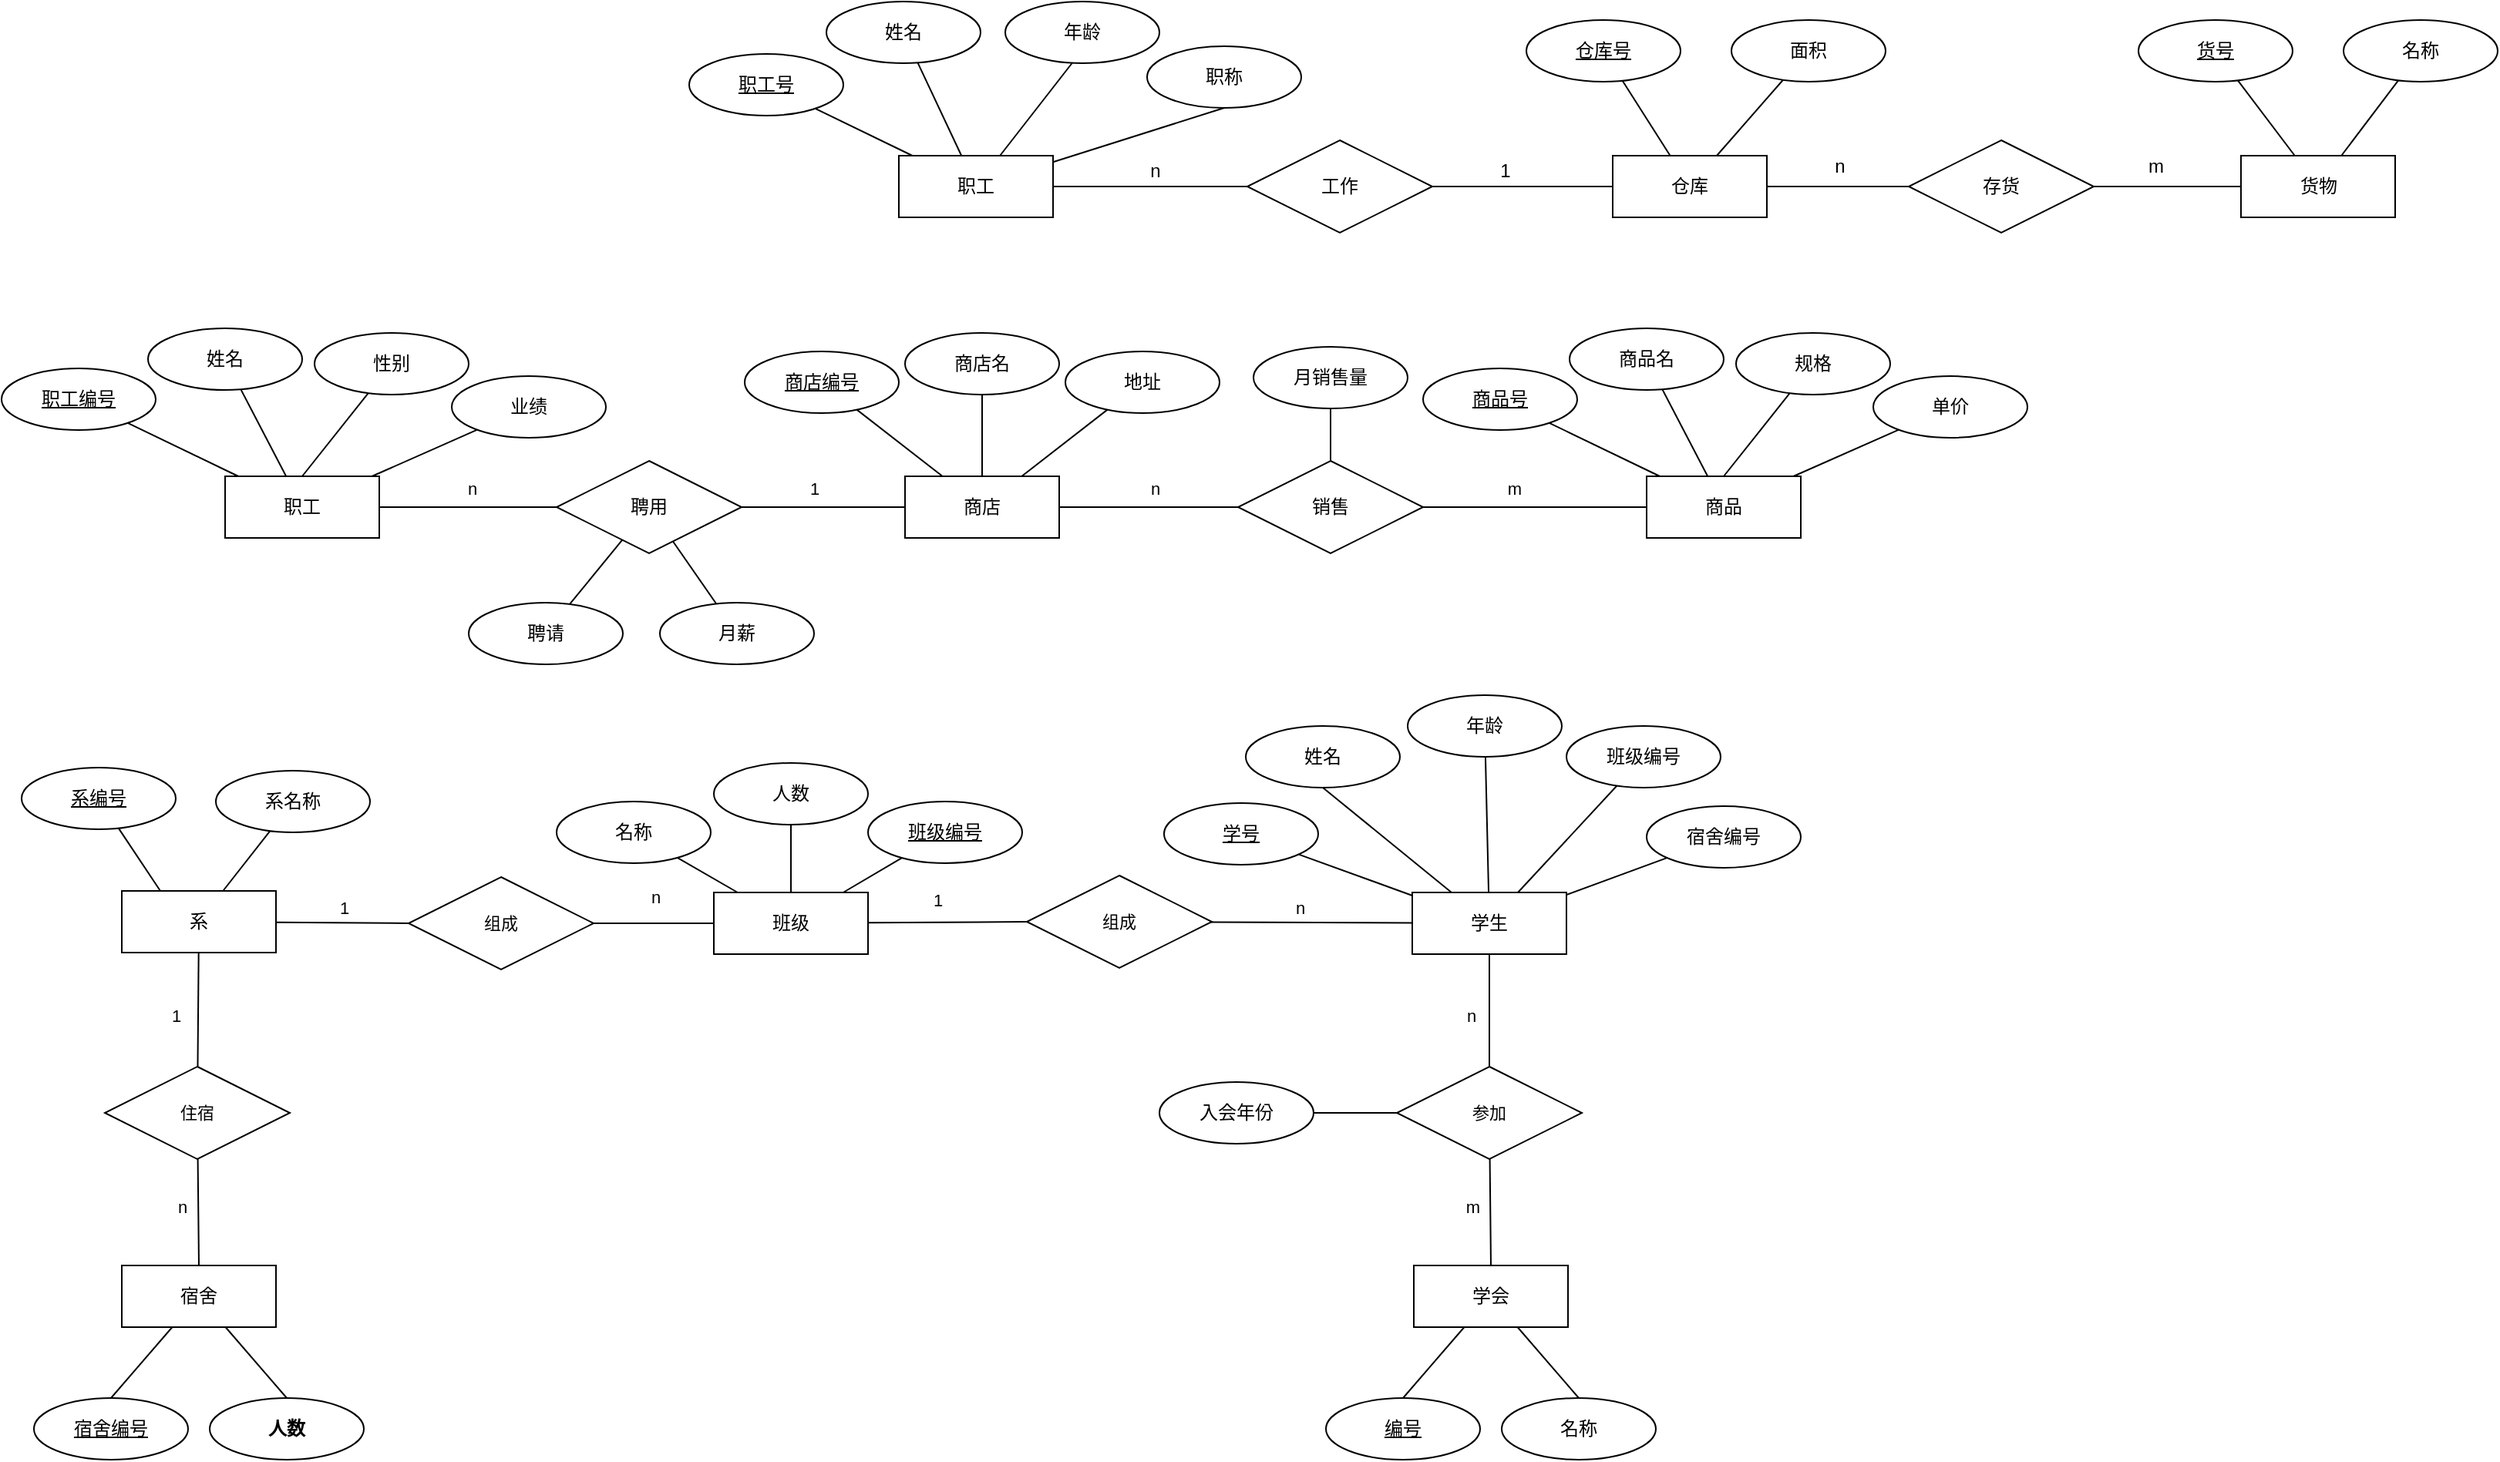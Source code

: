 <mxfile version="21.7.5" type="github">
  <diagram id="R2lEEEUBdFMjLlhIrx00" name="Page-1">
    <mxGraphModel dx="2185" dy="617" grid="0" gridSize="10" guides="1" tooltips="1" connect="1" arrows="1" fold="1" page="0" pageScale="1" pageWidth="850" pageHeight="1100" math="0" shadow="0" extFonts="Permanent Marker^https://fonts.googleapis.com/css?family=Permanent+Marker">
      <root>
        <mxCell id="0" />
        <mxCell id="1" parent="0" />
        <mxCell id="lbiJdHwen5PBFrmT2Bng-1" value="仓库号" style="ellipse;whiteSpace=wrap;html=1;align=center;fontStyle=4" vertex="1" parent="1">
          <mxGeometry x="-52" y="206" width="100" height="40" as="geometry" />
        </mxCell>
        <mxCell id="lbiJdHwen5PBFrmT2Bng-4" style="rounded=0;orthogonalLoop=1;jettySize=auto;html=1;endArrow=none;endFill=0;" edge="1" parent="1" source="lbiJdHwen5PBFrmT2Bng-2" target="lbiJdHwen5PBFrmT2Bng-1">
          <mxGeometry relative="1" as="geometry" />
        </mxCell>
        <mxCell id="lbiJdHwen5PBFrmT2Bng-6" style="rounded=0;orthogonalLoop=1;jettySize=auto;html=1;endArrow=none;endFill=0;" edge="1" parent="1" source="lbiJdHwen5PBFrmT2Bng-2" target="lbiJdHwen5PBFrmT2Bng-3">
          <mxGeometry relative="1" as="geometry" />
        </mxCell>
        <mxCell id="lbiJdHwen5PBFrmT2Bng-30" style="edgeStyle=orthogonalEdgeStyle;rounded=0;orthogonalLoop=1;jettySize=auto;html=1;endArrow=none;endFill=0;" edge="1" parent="1" source="lbiJdHwen5PBFrmT2Bng-2" target="lbiJdHwen5PBFrmT2Bng-29">
          <mxGeometry relative="1" as="geometry">
            <mxPoint x="163" y="316" as="targetPoint" />
          </mxGeometry>
        </mxCell>
        <mxCell id="lbiJdHwen5PBFrmT2Bng-2" value="仓库" style="whiteSpace=wrap;html=1;align=center;" vertex="1" parent="1">
          <mxGeometry x="4" y="294" width="100" height="40" as="geometry" />
        </mxCell>
        <mxCell id="lbiJdHwen5PBFrmT2Bng-3" value="面积" style="ellipse;whiteSpace=wrap;html=1;align=center;" vertex="1" parent="1">
          <mxGeometry x="81" y="206" width="100" height="40" as="geometry" />
        </mxCell>
        <mxCell id="lbiJdHwen5PBFrmT2Bng-7" value="货号" style="ellipse;whiteSpace=wrap;html=1;align=center;fontStyle=4" vertex="1" parent="1">
          <mxGeometry x="345" y="206" width="100" height="40" as="geometry" />
        </mxCell>
        <mxCell id="lbiJdHwen5PBFrmT2Bng-8" style="rounded=0;orthogonalLoop=1;jettySize=auto;html=1;endArrow=none;endFill=0;" edge="1" parent="1" source="lbiJdHwen5PBFrmT2Bng-10" target="lbiJdHwen5PBFrmT2Bng-7">
          <mxGeometry relative="1" as="geometry" />
        </mxCell>
        <mxCell id="lbiJdHwen5PBFrmT2Bng-9" style="rounded=0;orthogonalLoop=1;jettySize=auto;html=1;endArrow=none;endFill=0;" edge="1" parent="1" source="lbiJdHwen5PBFrmT2Bng-10" target="lbiJdHwen5PBFrmT2Bng-11">
          <mxGeometry relative="1" as="geometry" />
        </mxCell>
        <mxCell id="lbiJdHwen5PBFrmT2Bng-10" value="货物" style="whiteSpace=wrap;html=1;align=center;" vertex="1" parent="1">
          <mxGeometry x="411.5" y="294" width="100" height="40" as="geometry" />
        </mxCell>
        <mxCell id="lbiJdHwen5PBFrmT2Bng-11" value="名称" style="ellipse;whiteSpace=wrap;html=1;align=center;" vertex="1" parent="1">
          <mxGeometry x="478" y="206" width="100" height="40" as="geometry" />
        </mxCell>
        <mxCell id="lbiJdHwen5PBFrmT2Bng-31" style="edgeStyle=orthogonalEdgeStyle;rounded=0;orthogonalLoop=1;jettySize=auto;html=1;entryX=0;entryY=0.5;entryDx=0;entryDy=0;endArrow=none;endFill=0;" edge="1" parent="1" source="lbiJdHwen5PBFrmT2Bng-29" target="lbiJdHwen5PBFrmT2Bng-10">
          <mxGeometry relative="1" as="geometry" />
        </mxCell>
        <mxCell id="lbiJdHwen5PBFrmT2Bng-29" value="存货" style="shape=rhombus;perimeter=rhombusPerimeter;whiteSpace=wrap;html=1;align=center;" vertex="1" parent="1">
          <mxGeometry x="196" y="284" width="120" height="60" as="geometry" />
        </mxCell>
        <mxCell id="lbiJdHwen5PBFrmT2Bng-33" style="edgeStyle=orthogonalEdgeStyle;rounded=0;orthogonalLoop=1;jettySize=auto;html=1;endArrow=none;endFill=0;" edge="1" parent="1" source="lbiJdHwen5PBFrmT2Bng-32" target="lbiJdHwen5PBFrmT2Bng-2">
          <mxGeometry relative="1" as="geometry" />
        </mxCell>
        <mxCell id="lbiJdHwen5PBFrmT2Bng-32" value="工作" style="shape=rhombus;perimeter=rhombusPerimeter;whiteSpace=wrap;html=1;align=center;" vertex="1" parent="1">
          <mxGeometry x="-233" y="284" width="120" height="60" as="geometry" />
        </mxCell>
        <mxCell id="lbiJdHwen5PBFrmT2Bng-34" value="职工号" style="ellipse;whiteSpace=wrap;html=1;align=center;fontStyle=4" vertex="1" parent="1">
          <mxGeometry x="-595" y="228" width="100" height="40" as="geometry" />
        </mxCell>
        <mxCell id="lbiJdHwen5PBFrmT2Bng-35" style="rounded=0;orthogonalLoop=1;jettySize=auto;html=1;endArrow=none;endFill=0;" edge="1" parent="1" source="lbiJdHwen5PBFrmT2Bng-39" target="lbiJdHwen5PBFrmT2Bng-34">
          <mxGeometry relative="1" as="geometry" />
        </mxCell>
        <mxCell id="lbiJdHwen5PBFrmT2Bng-36" style="rounded=0;orthogonalLoop=1;jettySize=auto;html=1;endArrow=none;endFill=0;" edge="1" parent="1" source="lbiJdHwen5PBFrmT2Bng-39" target="lbiJdHwen5PBFrmT2Bng-40">
          <mxGeometry relative="1" as="geometry" />
        </mxCell>
        <mxCell id="lbiJdHwen5PBFrmT2Bng-37" style="rounded=0;orthogonalLoop=1;jettySize=auto;html=1;entryX=0.434;entryY=0.997;entryDx=0;entryDy=0;entryPerimeter=0;endArrow=none;endFill=0;" edge="1" parent="1" source="lbiJdHwen5PBFrmT2Bng-39" target="lbiJdHwen5PBFrmT2Bng-41">
          <mxGeometry relative="1" as="geometry" />
        </mxCell>
        <mxCell id="lbiJdHwen5PBFrmT2Bng-38" style="rounded=0;orthogonalLoop=1;jettySize=auto;html=1;entryX=0.5;entryY=1;entryDx=0;entryDy=0;endArrow=none;endFill=0;" edge="1" parent="1" source="lbiJdHwen5PBFrmT2Bng-39" target="lbiJdHwen5PBFrmT2Bng-42">
          <mxGeometry relative="1" as="geometry">
            <mxPoint x="-154" y="255" as="targetPoint" />
          </mxGeometry>
        </mxCell>
        <mxCell id="lbiJdHwen5PBFrmT2Bng-43" style="edgeStyle=orthogonalEdgeStyle;rounded=0;orthogonalLoop=1;jettySize=auto;html=1;entryX=0;entryY=0.5;entryDx=0;entryDy=0;endArrow=none;endFill=0;" edge="1" parent="1" source="lbiJdHwen5PBFrmT2Bng-39" target="lbiJdHwen5PBFrmT2Bng-32">
          <mxGeometry relative="1" as="geometry" />
        </mxCell>
        <mxCell id="lbiJdHwen5PBFrmT2Bng-39" value="职工" style="whiteSpace=wrap;html=1;align=center;" vertex="1" parent="1">
          <mxGeometry x="-459" y="294" width="100" height="40" as="geometry" />
        </mxCell>
        <mxCell id="lbiJdHwen5PBFrmT2Bng-40" value="姓名" style="ellipse;whiteSpace=wrap;html=1;align=center;" vertex="1" parent="1">
          <mxGeometry x="-506" y="194" width="100" height="40" as="geometry" />
        </mxCell>
        <mxCell id="lbiJdHwen5PBFrmT2Bng-41" value="年龄" style="ellipse;whiteSpace=wrap;html=1;align=center;" vertex="1" parent="1">
          <mxGeometry x="-390" y="194" width="100" height="40" as="geometry" />
        </mxCell>
        <mxCell id="lbiJdHwen5PBFrmT2Bng-42" value="职称" style="ellipse;whiteSpace=wrap;html=1;align=center;" vertex="1" parent="1">
          <mxGeometry x="-298" y="223" width="100" height="40" as="geometry" />
        </mxCell>
        <mxCell id="lbiJdHwen5PBFrmT2Bng-44" value="1" style="text;html=1;align=center;verticalAlign=middle;resizable=0;points=[];autosize=1;strokeColor=none;fillColor=none;" vertex="1" parent="1">
          <mxGeometry x="-79" y="291" width="25" height="26" as="geometry" />
        </mxCell>
        <mxCell id="lbiJdHwen5PBFrmT2Bng-45" value="n" style="text;html=1;align=center;verticalAlign=middle;resizable=0;points=[];autosize=1;strokeColor=none;fillColor=none;" vertex="1" parent="1">
          <mxGeometry x="-306" y="291" width="25" height="26" as="geometry" />
        </mxCell>
        <mxCell id="lbiJdHwen5PBFrmT2Bng-46" value="n" style="text;html=1;align=center;verticalAlign=middle;resizable=0;points=[];autosize=1;strokeColor=none;fillColor=none;" vertex="1" parent="1">
          <mxGeometry x="138" y="288" width="25" height="26" as="geometry" />
        </mxCell>
        <mxCell id="lbiJdHwen5PBFrmT2Bng-47" value="m" style="text;html=1;align=center;verticalAlign=middle;resizable=0;points=[];autosize=1;strokeColor=none;fillColor=none;" vertex="1" parent="1">
          <mxGeometry x="342" y="288" width="28" height="26" as="geometry" />
        </mxCell>
        <mxCell id="lbiJdHwen5PBFrmT2Bng-75" style="edgeStyle=none;shape=connector;rounded=0;orthogonalLoop=1;jettySize=auto;html=1;entryX=0;entryY=0.5;entryDx=0;entryDy=0;labelBackgroundColor=default;strokeColor=default;fontFamily=Helvetica;fontSize=11;fontColor=default;endArrow=none;endFill=0;" edge="1" parent="1" source="lbiJdHwen5PBFrmT2Bng-48" target="lbiJdHwen5PBFrmT2Bng-74">
          <mxGeometry relative="1" as="geometry" />
        </mxCell>
        <mxCell id="lbiJdHwen5PBFrmT2Bng-91" style="edgeStyle=none;shape=connector;rounded=0;orthogonalLoop=1;jettySize=auto;html=1;labelBackgroundColor=default;strokeColor=default;fontFamily=Helvetica;fontSize=11;fontColor=default;endArrow=none;endFill=0;" edge="1" parent="1" source="lbiJdHwen5PBFrmT2Bng-48" target="lbiJdHwen5PBFrmT2Bng-90">
          <mxGeometry relative="1" as="geometry" />
        </mxCell>
        <mxCell id="lbiJdHwen5PBFrmT2Bng-48" value="商店" style="whiteSpace=wrap;html=1;align=center;" vertex="1" parent="1">
          <mxGeometry x="-455" y="502" width="100" height="40" as="geometry" />
        </mxCell>
        <mxCell id="lbiJdHwen5PBFrmT2Bng-52" style="rounded=0;orthogonalLoop=1;jettySize=auto;html=1;endArrow=none;endFill=0;" edge="1" parent="1" source="lbiJdHwen5PBFrmT2Bng-49" target="lbiJdHwen5PBFrmT2Bng-48">
          <mxGeometry relative="1" as="geometry" />
        </mxCell>
        <mxCell id="lbiJdHwen5PBFrmT2Bng-49" value="商店编号" style="ellipse;whiteSpace=wrap;html=1;align=center;fontStyle=4" vertex="1" parent="1">
          <mxGeometry x="-559" y="421" width="100" height="40" as="geometry" />
        </mxCell>
        <mxCell id="lbiJdHwen5PBFrmT2Bng-53" style="rounded=0;orthogonalLoop=1;jettySize=auto;html=1;endArrow=none;endFill=0;" edge="1" parent="1" source="lbiJdHwen5PBFrmT2Bng-50" target="lbiJdHwen5PBFrmT2Bng-48">
          <mxGeometry relative="1" as="geometry" />
        </mxCell>
        <mxCell id="lbiJdHwen5PBFrmT2Bng-50" value="商店名" style="ellipse;whiteSpace=wrap;html=1;align=center;" vertex="1" parent="1">
          <mxGeometry x="-455" y="409" width="100" height="40" as="geometry" />
        </mxCell>
        <mxCell id="lbiJdHwen5PBFrmT2Bng-54" style="rounded=0;orthogonalLoop=1;jettySize=auto;html=1;endArrow=none;endFill=0;" edge="1" parent="1" source="lbiJdHwen5PBFrmT2Bng-51" target="lbiJdHwen5PBFrmT2Bng-48">
          <mxGeometry relative="1" as="geometry" />
        </mxCell>
        <mxCell id="lbiJdHwen5PBFrmT2Bng-51" value="地址" style="ellipse;whiteSpace=wrap;html=1;align=center;" vertex="1" parent="1">
          <mxGeometry x="-351" y="421" width="100" height="40" as="geometry" />
        </mxCell>
        <mxCell id="lbiJdHwen5PBFrmT2Bng-55" value="商品" style="whiteSpace=wrap;html=1;align=center;" vertex="1" parent="1">
          <mxGeometry x="26" y="502" width="100" height="40" as="geometry" />
        </mxCell>
        <mxCell id="lbiJdHwen5PBFrmT2Bng-62" style="edgeStyle=none;shape=connector;rounded=0;orthogonalLoop=1;jettySize=auto;html=1;labelBackgroundColor=default;strokeColor=default;fontFamily=Helvetica;fontSize=11;fontColor=default;endArrow=none;endFill=0;" edge="1" parent="1" source="lbiJdHwen5PBFrmT2Bng-56" target="lbiJdHwen5PBFrmT2Bng-55">
          <mxGeometry relative="1" as="geometry" />
        </mxCell>
        <mxCell id="lbiJdHwen5PBFrmT2Bng-56" value="商品号" style="ellipse;whiteSpace=wrap;html=1;align=center;fontStyle=4" vertex="1" parent="1">
          <mxGeometry x="-119" y="432" width="100" height="40" as="geometry" />
        </mxCell>
        <mxCell id="lbiJdHwen5PBFrmT2Bng-64" style="edgeStyle=none;shape=connector;rounded=0;orthogonalLoop=1;jettySize=auto;html=1;labelBackgroundColor=default;strokeColor=default;fontFamily=Helvetica;fontSize=11;fontColor=default;endArrow=none;endFill=0;" edge="1" parent="1" source="lbiJdHwen5PBFrmT2Bng-57" target="lbiJdHwen5PBFrmT2Bng-55">
          <mxGeometry relative="1" as="geometry" />
        </mxCell>
        <mxCell id="lbiJdHwen5PBFrmT2Bng-57" value="商品名" style="ellipse;whiteSpace=wrap;html=1;align=center;" vertex="1" parent="1">
          <mxGeometry x="-24" y="406" width="100" height="40" as="geometry" />
        </mxCell>
        <mxCell id="lbiJdHwen5PBFrmT2Bng-60" style="rounded=0;orthogonalLoop=1;jettySize=auto;html=1;entryX=0.5;entryY=0;entryDx=0;entryDy=0;strokeColor=default;endArrow=none;endFill=0;" edge="1" parent="1" source="lbiJdHwen5PBFrmT2Bng-58" target="lbiJdHwen5PBFrmT2Bng-55">
          <mxGeometry relative="1" as="geometry" />
        </mxCell>
        <mxCell id="lbiJdHwen5PBFrmT2Bng-58" value="规格" style="ellipse;whiteSpace=wrap;html=1;align=center;" vertex="1" parent="1">
          <mxGeometry x="84" y="409" width="100" height="40" as="geometry" />
        </mxCell>
        <mxCell id="lbiJdHwen5PBFrmT2Bng-63" style="edgeStyle=none;shape=connector;rounded=0;orthogonalLoop=1;jettySize=auto;html=1;labelBackgroundColor=default;strokeColor=default;fontFamily=Helvetica;fontSize=11;fontColor=default;endArrow=none;endFill=0;" edge="1" parent="1" source="lbiJdHwen5PBFrmT2Bng-59" target="lbiJdHwen5PBFrmT2Bng-55">
          <mxGeometry relative="1" as="geometry" />
        </mxCell>
        <mxCell id="lbiJdHwen5PBFrmT2Bng-59" value="单价" style="ellipse;whiteSpace=wrap;html=1;align=center;" vertex="1" parent="1">
          <mxGeometry x="173" y="437" width="100" height="40" as="geometry" />
        </mxCell>
        <mxCell id="lbiJdHwen5PBFrmT2Bng-76" style="edgeStyle=none;shape=connector;rounded=0;orthogonalLoop=1;jettySize=auto;html=1;entryX=0;entryY=0.5;entryDx=0;entryDy=0;labelBackgroundColor=default;strokeColor=default;fontFamily=Helvetica;fontSize=11;fontColor=default;endArrow=none;endFill=0;" edge="1" parent="1" source="lbiJdHwen5PBFrmT2Bng-74" target="lbiJdHwen5PBFrmT2Bng-55">
          <mxGeometry relative="1" as="geometry" />
        </mxCell>
        <mxCell id="lbiJdHwen5PBFrmT2Bng-74" value="销售" style="shape=rhombus;perimeter=rhombusPerimeter;whiteSpace=wrap;html=1;align=center;" vertex="1" parent="1">
          <mxGeometry x="-239" y="492" width="120" height="60" as="geometry" />
        </mxCell>
        <mxCell id="lbiJdHwen5PBFrmT2Bng-78" style="edgeStyle=none;shape=connector;rounded=0;orthogonalLoop=1;jettySize=auto;html=1;labelBackgroundColor=default;strokeColor=default;fontFamily=Helvetica;fontSize=11;fontColor=default;endArrow=none;endFill=0;" edge="1" parent="1" source="lbiJdHwen5PBFrmT2Bng-77" target="lbiJdHwen5PBFrmT2Bng-74">
          <mxGeometry relative="1" as="geometry" />
        </mxCell>
        <mxCell id="lbiJdHwen5PBFrmT2Bng-77" value="月销售量" style="ellipse;whiteSpace=wrap;html=1;align=center;" vertex="1" parent="1">
          <mxGeometry x="-229" y="418" width="100" height="40" as="geometry" />
        </mxCell>
        <mxCell id="lbiJdHwen5PBFrmT2Bng-79" value="n" style="text;html=1;align=center;verticalAlign=middle;resizable=0;points=[];autosize=1;strokeColor=none;fillColor=none;fontSize=11;fontFamily=Helvetica;fontColor=default;" vertex="1" parent="1">
          <mxGeometry x="-306" y="497" width="25" height="26" as="geometry" />
        </mxCell>
        <mxCell id="lbiJdHwen5PBFrmT2Bng-80" value="m" style="text;html=1;align=center;verticalAlign=middle;resizable=0;points=[];autosize=1;strokeColor=none;fillColor=none;fontSize=11;fontFamily=Helvetica;fontColor=default;" vertex="1" parent="1">
          <mxGeometry x="-74" y="497" width="28" height="26" as="geometry" />
        </mxCell>
        <mxCell id="lbiJdHwen5PBFrmT2Bng-81" value="职工" style="whiteSpace=wrap;html=1;align=center;" vertex="1" parent="1">
          <mxGeometry x="-896" y="502" width="100" height="40" as="geometry" />
        </mxCell>
        <mxCell id="lbiJdHwen5PBFrmT2Bng-82" style="edgeStyle=none;shape=connector;rounded=0;orthogonalLoop=1;jettySize=auto;html=1;labelBackgroundColor=default;strokeColor=default;fontFamily=Helvetica;fontSize=11;fontColor=default;endArrow=none;endFill=0;" edge="1" parent="1" source="lbiJdHwen5PBFrmT2Bng-83" target="lbiJdHwen5PBFrmT2Bng-81">
          <mxGeometry relative="1" as="geometry" />
        </mxCell>
        <mxCell id="lbiJdHwen5PBFrmT2Bng-83" value="职工编号" style="ellipse;whiteSpace=wrap;html=1;align=center;fontStyle=4" vertex="1" parent="1">
          <mxGeometry x="-1041" y="432" width="100" height="40" as="geometry" />
        </mxCell>
        <mxCell id="lbiJdHwen5PBFrmT2Bng-84" style="edgeStyle=none;shape=connector;rounded=0;orthogonalLoop=1;jettySize=auto;html=1;labelBackgroundColor=default;strokeColor=default;fontFamily=Helvetica;fontSize=11;fontColor=default;endArrow=none;endFill=0;" edge="1" parent="1" source="lbiJdHwen5PBFrmT2Bng-85" target="lbiJdHwen5PBFrmT2Bng-81">
          <mxGeometry relative="1" as="geometry" />
        </mxCell>
        <mxCell id="lbiJdHwen5PBFrmT2Bng-85" value="姓名" style="ellipse;whiteSpace=wrap;html=1;align=center;" vertex="1" parent="1">
          <mxGeometry x="-946" y="406" width="100" height="40" as="geometry" />
        </mxCell>
        <mxCell id="lbiJdHwen5PBFrmT2Bng-86" style="rounded=0;orthogonalLoop=1;jettySize=auto;html=1;entryX=0.5;entryY=0;entryDx=0;entryDy=0;strokeColor=default;endArrow=none;endFill=0;" edge="1" parent="1" source="lbiJdHwen5PBFrmT2Bng-87" target="lbiJdHwen5PBFrmT2Bng-81">
          <mxGeometry relative="1" as="geometry" />
        </mxCell>
        <mxCell id="lbiJdHwen5PBFrmT2Bng-87" value="性别" style="ellipse;whiteSpace=wrap;html=1;align=center;" vertex="1" parent="1">
          <mxGeometry x="-838" y="409" width="100" height="40" as="geometry" />
        </mxCell>
        <mxCell id="lbiJdHwen5PBFrmT2Bng-88" style="edgeStyle=none;shape=connector;rounded=0;orthogonalLoop=1;jettySize=auto;html=1;labelBackgroundColor=default;strokeColor=default;fontFamily=Helvetica;fontSize=11;fontColor=default;endArrow=none;endFill=0;" edge="1" parent="1" source="lbiJdHwen5PBFrmT2Bng-89" target="lbiJdHwen5PBFrmT2Bng-81">
          <mxGeometry relative="1" as="geometry" />
        </mxCell>
        <mxCell id="lbiJdHwen5PBFrmT2Bng-89" value="业绩" style="ellipse;whiteSpace=wrap;html=1;align=center;" vertex="1" parent="1">
          <mxGeometry x="-749" y="437" width="100" height="40" as="geometry" />
        </mxCell>
        <mxCell id="lbiJdHwen5PBFrmT2Bng-92" style="edgeStyle=none;shape=connector;rounded=0;orthogonalLoop=1;jettySize=auto;html=1;entryX=1;entryY=0.5;entryDx=0;entryDy=0;labelBackgroundColor=default;strokeColor=default;fontFamily=Helvetica;fontSize=11;fontColor=default;endArrow=none;endFill=0;" edge="1" parent="1" source="lbiJdHwen5PBFrmT2Bng-90" target="lbiJdHwen5PBFrmT2Bng-81">
          <mxGeometry relative="1" as="geometry" />
        </mxCell>
        <mxCell id="lbiJdHwen5PBFrmT2Bng-95" style="edgeStyle=none;shape=connector;rounded=0;orthogonalLoop=1;jettySize=auto;html=1;labelBackgroundColor=default;strokeColor=default;fontFamily=Helvetica;fontSize=11;fontColor=default;endArrow=none;endFill=0;" edge="1" parent="1" source="lbiJdHwen5PBFrmT2Bng-90" target="lbiJdHwen5PBFrmT2Bng-93">
          <mxGeometry relative="1" as="geometry" />
        </mxCell>
        <mxCell id="lbiJdHwen5PBFrmT2Bng-96" style="edgeStyle=none;shape=connector;rounded=0;orthogonalLoop=1;jettySize=auto;html=1;labelBackgroundColor=default;strokeColor=default;fontFamily=Helvetica;fontSize=11;fontColor=default;endArrow=none;endFill=0;" edge="1" parent="1" source="lbiJdHwen5PBFrmT2Bng-90" target="lbiJdHwen5PBFrmT2Bng-94">
          <mxGeometry relative="1" as="geometry" />
        </mxCell>
        <mxCell id="lbiJdHwen5PBFrmT2Bng-90" value="聘用" style="shape=rhombus;perimeter=rhombusPerimeter;whiteSpace=wrap;html=1;align=center;" vertex="1" parent="1">
          <mxGeometry x="-681" y="492" width="120" height="60" as="geometry" />
        </mxCell>
        <mxCell id="lbiJdHwen5PBFrmT2Bng-93" value="聘请" style="ellipse;whiteSpace=wrap;html=1;align=center;" vertex="1" parent="1">
          <mxGeometry x="-738" y="584" width="100" height="40" as="geometry" />
        </mxCell>
        <mxCell id="lbiJdHwen5PBFrmT2Bng-94" value="月薪" style="ellipse;whiteSpace=wrap;html=1;align=center;" vertex="1" parent="1">
          <mxGeometry x="-614" y="584" width="100" height="40" as="geometry" />
        </mxCell>
        <mxCell id="lbiJdHwen5PBFrmT2Bng-98" value="1" style="text;html=1;align=center;verticalAlign=middle;resizable=0;points=[];autosize=1;strokeColor=none;fillColor=none;fontSize=11;fontFamily=Helvetica;fontColor=default;" vertex="1" parent="1">
          <mxGeometry x="-527" y="497" width="25" height="26" as="geometry" />
        </mxCell>
        <mxCell id="lbiJdHwen5PBFrmT2Bng-99" value="n" style="text;html=1;align=center;verticalAlign=middle;resizable=0;points=[];autosize=1;strokeColor=none;fillColor=none;fontSize=11;fontFamily=Helvetica;fontColor=default;" vertex="1" parent="1">
          <mxGeometry x="-749" y="497" width="25" height="26" as="geometry" />
        </mxCell>
        <mxCell id="lbiJdHwen5PBFrmT2Bng-112" style="edgeStyle=none;shape=connector;rounded=0;orthogonalLoop=1;jettySize=auto;html=1;entryX=0;entryY=0.5;entryDx=0;entryDy=0;labelBackgroundColor=default;strokeColor=default;fontFamily=Helvetica;fontSize=11;fontColor=default;endArrow=none;endFill=0;" edge="1" parent="1" source="lbiJdHwen5PBFrmT2Bng-101" target="lbiJdHwen5PBFrmT2Bng-111">
          <mxGeometry relative="1" as="geometry" />
        </mxCell>
        <mxCell id="lbiJdHwen5PBFrmT2Bng-164" style="edgeStyle=none;shape=connector;rounded=0;orthogonalLoop=1;jettySize=auto;html=1;labelBackgroundColor=default;strokeColor=default;fontFamily=Helvetica;fontSize=11;fontColor=default;endArrow=none;endFill=0;" edge="1" parent="1" source="lbiJdHwen5PBFrmT2Bng-101" target="lbiJdHwen5PBFrmT2Bng-162">
          <mxGeometry relative="1" as="geometry" />
        </mxCell>
        <mxCell id="lbiJdHwen5PBFrmT2Bng-101" value="系" style="whiteSpace=wrap;html=1;align=center;" vertex="1" parent="1">
          <mxGeometry x="-963" y="771" width="100" height="40" as="geometry" />
        </mxCell>
        <mxCell id="lbiJdHwen5PBFrmT2Bng-140" style="edgeStyle=none;shape=connector;rounded=0;orthogonalLoop=1;jettySize=auto;html=1;entryX=0.5;entryY=1;entryDx=0;entryDy=0;labelBackgroundColor=default;strokeColor=default;fontFamily=Helvetica;fontSize=11;fontColor=default;endArrow=none;endFill=0;" edge="1" parent="1" source="lbiJdHwen5PBFrmT2Bng-102" target="lbiJdHwen5PBFrmT2Bng-130">
          <mxGeometry relative="1" as="geometry" />
        </mxCell>
        <mxCell id="lbiJdHwen5PBFrmT2Bng-152" style="edgeStyle=none;shape=connector;rounded=0;orthogonalLoop=1;jettySize=auto;html=1;labelBackgroundColor=default;strokeColor=default;fontFamily=Helvetica;fontSize=11;fontColor=default;endArrow=none;endFill=0;" edge="1" parent="1" source="lbiJdHwen5PBFrmT2Bng-102" target="lbiJdHwen5PBFrmT2Bng-151">
          <mxGeometry relative="1" as="geometry" />
        </mxCell>
        <mxCell id="lbiJdHwen5PBFrmT2Bng-102" value="学生" style="whiteSpace=wrap;html=1;align=center;" vertex="1" parent="1">
          <mxGeometry x="-126" y="772" width="100" height="40" as="geometry" />
        </mxCell>
        <mxCell id="lbiJdHwen5PBFrmT2Bng-116" style="edgeStyle=none;shape=connector;rounded=0;orthogonalLoop=1;jettySize=auto;html=1;labelBackgroundColor=default;strokeColor=default;fontFamily=Helvetica;fontSize=11;fontColor=default;endArrow=none;endFill=0;entryX=0;entryY=0.5;entryDx=0;entryDy=0;" edge="1" parent="1" source="lbiJdHwen5PBFrmT2Bng-103" target="lbiJdHwen5PBFrmT2Bng-115">
          <mxGeometry relative="1" as="geometry">
            <mxPoint x="-406.096" y="792" as="targetPoint" />
          </mxGeometry>
        </mxCell>
        <mxCell id="lbiJdHwen5PBFrmT2Bng-103" value="班级" style="whiteSpace=wrap;html=1;align=center;" vertex="1" parent="1">
          <mxGeometry x="-579" y="772" width="100" height="40" as="geometry" />
        </mxCell>
        <mxCell id="lbiJdHwen5PBFrmT2Bng-148" style="edgeStyle=none;shape=connector;rounded=0;orthogonalLoop=1;jettySize=auto;html=1;entryX=0.5;entryY=0;entryDx=0;entryDy=0;labelBackgroundColor=default;strokeColor=default;fontFamily=Helvetica;fontSize=11;fontColor=default;endArrow=none;endFill=0;" edge="1" parent="1" source="lbiJdHwen5PBFrmT2Bng-104" target="lbiJdHwen5PBFrmT2Bng-147">
          <mxGeometry relative="1" as="geometry" />
        </mxCell>
        <mxCell id="lbiJdHwen5PBFrmT2Bng-149" style="edgeStyle=none;shape=connector;rounded=0;orthogonalLoop=1;jettySize=auto;html=1;entryX=0.5;entryY=0;entryDx=0;entryDy=0;labelBackgroundColor=default;strokeColor=default;fontFamily=Helvetica;fontSize=11;fontColor=default;endArrow=none;endFill=0;" edge="1" parent="1" source="lbiJdHwen5PBFrmT2Bng-104" target="lbiJdHwen5PBFrmT2Bng-145">
          <mxGeometry relative="1" as="geometry" />
        </mxCell>
        <mxCell id="lbiJdHwen5PBFrmT2Bng-104" value="学会" style="whiteSpace=wrap;html=1;align=center;" vertex="1" parent="1">
          <mxGeometry x="-125" y="1014" width="100" height="40" as="geometry" />
        </mxCell>
        <mxCell id="lbiJdHwen5PBFrmT2Bng-110" style="edgeStyle=none;shape=connector;rounded=0;orthogonalLoop=1;jettySize=auto;html=1;entryX=0.25;entryY=0;entryDx=0;entryDy=0;labelBackgroundColor=default;strokeColor=default;fontFamily=Helvetica;fontSize=11;fontColor=default;endArrow=none;endFill=0;" edge="1" parent="1" source="lbiJdHwen5PBFrmT2Bng-106" target="lbiJdHwen5PBFrmT2Bng-101">
          <mxGeometry relative="1" as="geometry" />
        </mxCell>
        <mxCell id="lbiJdHwen5PBFrmT2Bng-106" value="系编号" style="ellipse;whiteSpace=wrap;html=1;align=center;fontStyle=4" vertex="1" parent="1">
          <mxGeometry x="-1028" y="691" width="100" height="40" as="geometry" />
        </mxCell>
        <mxCell id="lbiJdHwen5PBFrmT2Bng-109" style="edgeStyle=none;shape=connector;rounded=0;orthogonalLoop=1;jettySize=auto;html=1;labelBackgroundColor=default;strokeColor=default;fontFamily=Helvetica;fontSize=11;fontColor=default;endArrow=none;endFill=0;" edge="1" parent="1" source="lbiJdHwen5PBFrmT2Bng-107" target="lbiJdHwen5PBFrmT2Bng-101">
          <mxGeometry relative="1" as="geometry" />
        </mxCell>
        <mxCell id="lbiJdHwen5PBFrmT2Bng-107" value="系名称" style="ellipse;whiteSpace=wrap;html=1;align=center;" vertex="1" parent="1">
          <mxGeometry x="-902" y="693" width="100" height="40" as="geometry" />
        </mxCell>
        <mxCell id="lbiJdHwen5PBFrmT2Bng-113" style="edgeStyle=none;shape=connector;rounded=0;orthogonalLoop=1;jettySize=auto;html=1;labelBackgroundColor=default;strokeColor=default;fontFamily=Helvetica;fontSize=11;fontColor=default;endArrow=none;endFill=0;" edge="1" parent="1" source="lbiJdHwen5PBFrmT2Bng-111" target="lbiJdHwen5PBFrmT2Bng-103">
          <mxGeometry relative="1" as="geometry" />
        </mxCell>
        <mxCell id="lbiJdHwen5PBFrmT2Bng-111" value="组成" style="shape=rhombus;perimeter=rhombusPerimeter;whiteSpace=wrap;html=1;align=center;fontFamily=Helvetica;fontSize=11;fontColor=default;" vertex="1" parent="1">
          <mxGeometry x="-777" y="762" width="120" height="60" as="geometry" />
        </mxCell>
        <mxCell id="lbiJdHwen5PBFrmT2Bng-114" style="edgeStyle=none;shape=connector;rounded=0;orthogonalLoop=1;jettySize=auto;html=1;exitX=0.25;exitY=0;exitDx=0;exitDy=0;labelBackgroundColor=default;strokeColor=default;fontFamily=Helvetica;fontSize=11;fontColor=default;endArrow=none;endFill=0;" edge="1" parent="1" source="lbiJdHwen5PBFrmT2Bng-102" target="lbiJdHwen5PBFrmT2Bng-102">
          <mxGeometry relative="1" as="geometry" />
        </mxCell>
        <mxCell id="lbiJdHwen5PBFrmT2Bng-141" style="edgeStyle=none;shape=connector;rounded=0;orthogonalLoop=1;jettySize=auto;html=1;labelBackgroundColor=default;strokeColor=default;fontFamily=Helvetica;fontSize=11;fontColor=default;endArrow=none;endFill=0;" edge="1" parent="1" source="lbiJdHwen5PBFrmT2Bng-115" target="lbiJdHwen5PBFrmT2Bng-102">
          <mxGeometry relative="1" as="geometry" />
        </mxCell>
        <mxCell id="lbiJdHwen5PBFrmT2Bng-115" value="组成" style="shape=rhombus;perimeter=rhombusPerimeter;whiteSpace=wrap;html=1;align=center;fontFamily=Helvetica;fontSize=11;fontColor=default;" vertex="1" parent="1">
          <mxGeometry x="-376" y="761" width="120" height="60" as="geometry" />
        </mxCell>
        <mxCell id="lbiJdHwen5PBFrmT2Bng-118" value="1" style="text;html=1;align=center;verticalAlign=middle;resizable=0;points=[];autosize=1;strokeColor=none;fillColor=none;fontSize=11;fontFamily=Helvetica;fontColor=default;" vertex="1" parent="1">
          <mxGeometry x="-832" y="769" width="25" height="26" as="geometry" />
        </mxCell>
        <mxCell id="lbiJdHwen5PBFrmT2Bng-119" value="n" style="text;html=1;align=center;verticalAlign=middle;resizable=0;points=[];autosize=1;strokeColor=none;fillColor=none;fontSize=11;fontFamily=Helvetica;fontColor=default;" vertex="1" parent="1">
          <mxGeometry x="-630" y="762" width="25" height="26" as="geometry" />
        </mxCell>
        <mxCell id="lbiJdHwen5PBFrmT2Bng-124" style="edgeStyle=none;shape=connector;rounded=0;orthogonalLoop=1;jettySize=auto;html=1;labelBackgroundColor=default;strokeColor=default;fontFamily=Helvetica;fontSize=11;fontColor=default;endArrow=none;endFill=0;" edge="1" parent="1" source="lbiJdHwen5PBFrmT2Bng-120" target="lbiJdHwen5PBFrmT2Bng-103">
          <mxGeometry relative="1" as="geometry" />
        </mxCell>
        <mxCell id="lbiJdHwen5PBFrmT2Bng-120" value="名称" style="ellipse;whiteSpace=wrap;html=1;align=center;" vertex="1" parent="1">
          <mxGeometry x="-681" y="713" width="100" height="40" as="geometry" />
        </mxCell>
        <mxCell id="lbiJdHwen5PBFrmT2Bng-125" style="edgeStyle=none;shape=connector;rounded=0;orthogonalLoop=1;jettySize=auto;html=1;labelBackgroundColor=default;strokeColor=default;fontFamily=Helvetica;fontSize=11;fontColor=default;endArrow=none;endFill=0;" edge="1" parent="1" source="lbiJdHwen5PBFrmT2Bng-121" target="lbiJdHwen5PBFrmT2Bng-103">
          <mxGeometry relative="1" as="geometry" />
        </mxCell>
        <mxCell id="lbiJdHwen5PBFrmT2Bng-121" value="人数" style="ellipse;whiteSpace=wrap;html=1;align=center;" vertex="1" parent="1">
          <mxGeometry x="-579" y="688" width="100" height="40" as="geometry" />
        </mxCell>
        <mxCell id="lbiJdHwen5PBFrmT2Bng-126" style="edgeStyle=none;shape=connector;rounded=0;orthogonalLoop=1;jettySize=auto;html=1;labelBackgroundColor=default;strokeColor=default;fontFamily=Helvetica;fontSize=11;fontColor=default;endArrow=none;endFill=0;" edge="1" parent="1" source="lbiJdHwen5PBFrmT2Bng-122" target="lbiJdHwen5PBFrmT2Bng-103">
          <mxGeometry relative="1" as="geometry" />
        </mxCell>
        <mxCell id="lbiJdHwen5PBFrmT2Bng-122" value="班级编号" style="ellipse;whiteSpace=wrap;html=1;align=center;fontStyle=4" vertex="1" parent="1">
          <mxGeometry x="-479" y="713" width="100" height="40" as="geometry" />
        </mxCell>
        <mxCell id="lbiJdHwen5PBFrmT2Bng-123" style="edgeStyle=none;shape=connector;rounded=0;orthogonalLoop=1;jettySize=auto;html=1;exitX=0.5;exitY=0;exitDx=0;exitDy=0;labelBackgroundColor=default;strokeColor=default;fontFamily=Helvetica;fontSize=11;fontColor=default;endArrow=none;endFill=0;" edge="1" parent="1" source="lbiJdHwen5PBFrmT2Bng-120" target="lbiJdHwen5PBFrmT2Bng-120">
          <mxGeometry relative="1" as="geometry" />
        </mxCell>
        <mxCell id="lbiJdHwen5PBFrmT2Bng-127" value="1" style="text;html=1;align=center;verticalAlign=middle;resizable=0;points=[];autosize=1;strokeColor=none;fillColor=none;fontSize=11;fontFamily=Helvetica;fontColor=default;" vertex="1" parent="1">
          <mxGeometry x="-447" y="764" width="25" height="26" as="geometry" />
        </mxCell>
        <mxCell id="lbiJdHwen5PBFrmT2Bng-128" value="n" style="text;html=1;align=center;verticalAlign=middle;resizable=0;points=[];autosize=1;strokeColor=none;fillColor=none;fontSize=11;fontFamily=Helvetica;fontColor=default;" vertex="1" parent="1">
          <mxGeometry x="-212" y="769" width="25" height="26" as="geometry" />
        </mxCell>
        <mxCell id="lbiJdHwen5PBFrmT2Bng-132" style="edgeStyle=none;shape=connector;rounded=0;orthogonalLoop=1;jettySize=auto;html=1;labelBackgroundColor=default;strokeColor=default;fontFamily=Helvetica;fontSize=11;fontColor=default;endArrow=none;endFill=0;" edge="1" parent="1" source="lbiJdHwen5PBFrmT2Bng-129" target="lbiJdHwen5PBFrmT2Bng-102">
          <mxGeometry relative="1" as="geometry" />
        </mxCell>
        <mxCell id="lbiJdHwen5PBFrmT2Bng-129" value="学号" style="ellipse;whiteSpace=wrap;html=1;align=center;fontStyle=4" vertex="1" parent="1">
          <mxGeometry x="-287" y="714" width="100" height="40" as="geometry" />
        </mxCell>
        <mxCell id="lbiJdHwen5PBFrmT2Bng-130" value="姓名" style="ellipse;whiteSpace=wrap;html=1;align=center;" vertex="1" parent="1">
          <mxGeometry x="-234" y="664" width="100" height="40" as="geometry" />
        </mxCell>
        <mxCell id="lbiJdHwen5PBFrmT2Bng-134" style="edgeStyle=none;shape=connector;rounded=0;orthogonalLoop=1;jettySize=auto;html=1;labelBackgroundColor=default;strokeColor=default;fontFamily=Helvetica;fontSize=11;fontColor=default;endArrow=none;endFill=0;" edge="1" parent="1" source="lbiJdHwen5PBFrmT2Bng-133" target="lbiJdHwen5PBFrmT2Bng-102">
          <mxGeometry relative="1" as="geometry" />
        </mxCell>
        <mxCell id="lbiJdHwen5PBFrmT2Bng-133" value="班级编号" style="ellipse;whiteSpace=wrap;html=1;align=center;" vertex="1" parent="1">
          <mxGeometry x="-26" y="664" width="100" height="40" as="geometry" />
        </mxCell>
        <mxCell id="lbiJdHwen5PBFrmT2Bng-137" style="edgeStyle=none;shape=connector;rounded=0;orthogonalLoop=1;jettySize=auto;html=1;labelBackgroundColor=default;strokeColor=default;fontFamily=Helvetica;fontSize=11;fontColor=default;endArrow=none;endFill=0;" edge="1" parent="1" source="lbiJdHwen5PBFrmT2Bng-135" target="lbiJdHwen5PBFrmT2Bng-102">
          <mxGeometry relative="1" as="geometry" />
        </mxCell>
        <mxCell id="lbiJdHwen5PBFrmT2Bng-135" value="年龄" style="ellipse;whiteSpace=wrap;html=1;align=center;" vertex="1" parent="1">
          <mxGeometry x="-129" y="644" width="100" height="40" as="geometry" />
        </mxCell>
        <mxCell id="lbiJdHwen5PBFrmT2Bng-139" style="edgeStyle=none;shape=connector;rounded=0;orthogonalLoop=1;jettySize=auto;html=1;labelBackgroundColor=default;strokeColor=default;fontFamily=Helvetica;fontSize=11;fontColor=default;endArrow=none;endFill=0;" edge="1" parent="1" source="lbiJdHwen5PBFrmT2Bng-136" target="lbiJdHwen5PBFrmT2Bng-102">
          <mxGeometry relative="1" as="geometry" />
        </mxCell>
        <mxCell id="lbiJdHwen5PBFrmT2Bng-136" value="宿舍编号" style="ellipse;whiteSpace=wrap;html=1;align=center;" vertex="1" parent="1">
          <mxGeometry x="26" y="716" width="100" height="40" as="geometry" />
        </mxCell>
        <mxCell id="lbiJdHwen5PBFrmT2Bng-145" value="编号" style="ellipse;whiteSpace=wrap;html=1;align=center;fontStyle=4" vertex="1" parent="1">
          <mxGeometry x="-182" y="1100" width="100" height="40" as="geometry" />
        </mxCell>
        <mxCell id="lbiJdHwen5PBFrmT2Bng-147" value="名称" style="ellipse;whiteSpace=wrap;html=1;align=center;" vertex="1" parent="1">
          <mxGeometry x="-68" y="1100" width="100" height="40" as="geometry" />
        </mxCell>
        <mxCell id="lbiJdHwen5PBFrmT2Bng-153" style="edgeStyle=none;shape=connector;rounded=0;orthogonalLoop=1;jettySize=auto;html=1;entryX=0.5;entryY=0;entryDx=0;entryDy=0;labelBackgroundColor=default;strokeColor=default;fontFamily=Helvetica;fontSize=11;fontColor=default;endArrow=none;endFill=0;" edge="1" parent="1" source="lbiJdHwen5PBFrmT2Bng-151" target="lbiJdHwen5PBFrmT2Bng-104">
          <mxGeometry relative="1" as="geometry" />
        </mxCell>
        <mxCell id="lbiJdHwen5PBFrmT2Bng-151" value="参加" style="shape=rhombus;perimeter=rhombusPerimeter;whiteSpace=wrap;html=1;align=center;fontFamily=Helvetica;fontSize=11;fontColor=default;" vertex="1" parent="1">
          <mxGeometry x="-136" y="885" width="120" height="60" as="geometry" />
        </mxCell>
        <mxCell id="lbiJdHwen5PBFrmT2Bng-154" value="n" style="text;html=1;align=center;verticalAlign=middle;resizable=0;points=[];autosize=1;strokeColor=none;fillColor=none;fontSize=11;fontFamily=Helvetica;fontColor=default;" vertex="1" parent="1">
          <mxGeometry x="-101" y="839" width="25" height="26" as="geometry" />
        </mxCell>
        <mxCell id="lbiJdHwen5PBFrmT2Bng-155" value="m" style="text;html=1;align=center;verticalAlign=middle;resizable=0;points=[];autosize=1;strokeColor=none;fillColor=none;fontSize=11;fontFamily=Helvetica;fontColor=default;" vertex="1" parent="1">
          <mxGeometry x="-101" y="963" width="28" height="26" as="geometry" />
        </mxCell>
        <mxCell id="lbiJdHwen5PBFrmT2Bng-156" style="edgeStyle=none;shape=connector;rounded=0;orthogonalLoop=1;jettySize=auto;html=1;entryX=0.5;entryY=0;entryDx=0;entryDy=0;labelBackgroundColor=default;strokeColor=default;fontFamily=Helvetica;fontSize=11;fontColor=default;endArrow=none;endFill=0;" edge="1" parent="1" source="lbiJdHwen5PBFrmT2Bng-158" target="lbiJdHwen5PBFrmT2Bng-160">
          <mxGeometry relative="1" as="geometry" />
        </mxCell>
        <mxCell id="lbiJdHwen5PBFrmT2Bng-157" style="edgeStyle=none;shape=connector;rounded=0;orthogonalLoop=1;jettySize=auto;html=1;entryX=0.5;entryY=0;entryDx=0;entryDy=0;labelBackgroundColor=default;strokeColor=default;fontFamily=Helvetica;fontSize=11;fontColor=default;endArrow=none;endFill=0;" edge="1" parent="1" source="lbiJdHwen5PBFrmT2Bng-158" target="lbiJdHwen5PBFrmT2Bng-159">
          <mxGeometry relative="1" as="geometry" />
        </mxCell>
        <mxCell id="lbiJdHwen5PBFrmT2Bng-158" value="宿舍" style="whiteSpace=wrap;html=1;align=center;" vertex="1" parent="1">
          <mxGeometry x="-963" y="1014" width="100" height="40" as="geometry" />
        </mxCell>
        <mxCell id="lbiJdHwen5PBFrmT2Bng-159" value="宿舍编号" style="ellipse;whiteSpace=wrap;html=1;align=center;fontStyle=4" vertex="1" parent="1">
          <mxGeometry x="-1020" y="1100" width="100" height="40" as="geometry" />
        </mxCell>
        <mxCell id="lbiJdHwen5PBFrmT2Bng-160" value="人数" style="ellipse;whiteSpace=wrap;html=1;align=center;fontStyle=1" vertex="1" parent="1">
          <mxGeometry x="-906" y="1100" width="100" height="40" as="geometry" />
        </mxCell>
        <mxCell id="lbiJdHwen5PBFrmT2Bng-161" style="edgeStyle=none;shape=connector;rounded=0;orthogonalLoop=1;jettySize=auto;html=1;entryX=0.5;entryY=0;entryDx=0;entryDy=0;labelBackgroundColor=default;strokeColor=default;fontFamily=Helvetica;fontSize=11;fontColor=default;endArrow=none;endFill=0;" edge="1" parent="1" source="lbiJdHwen5PBFrmT2Bng-162" target="lbiJdHwen5PBFrmT2Bng-158">
          <mxGeometry relative="1" as="geometry" />
        </mxCell>
        <mxCell id="lbiJdHwen5PBFrmT2Bng-162" value="住宿" style="shape=rhombus;perimeter=rhombusPerimeter;whiteSpace=wrap;html=1;align=center;fontFamily=Helvetica;fontSize=11;fontColor=default;" vertex="1" parent="1">
          <mxGeometry x="-974" y="885" width="120" height="60" as="geometry" />
        </mxCell>
        <mxCell id="lbiJdHwen5PBFrmT2Bng-163" value="n" style="text;html=1;align=center;verticalAlign=middle;resizable=0;points=[];autosize=1;strokeColor=none;fillColor=none;fontSize=11;fontFamily=Helvetica;fontColor=default;" vertex="1" parent="1">
          <mxGeometry x="-937" y="963" width="25" height="26" as="geometry" />
        </mxCell>
        <mxCell id="lbiJdHwen5PBFrmT2Bng-165" value="1" style="text;html=1;align=center;verticalAlign=middle;resizable=0;points=[];autosize=1;strokeColor=none;fillColor=none;fontSize=11;fontFamily=Helvetica;fontColor=default;" vertex="1" parent="1">
          <mxGeometry x="-941" y="839" width="25" height="26" as="geometry" />
        </mxCell>
        <mxCell id="lbiJdHwen5PBFrmT2Bng-167" style="edgeStyle=none;shape=connector;rounded=0;orthogonalLoop=1;jettySize=auto;html=1;entryX=0;entryY=0.5;entryDx=0;entryDy=0;labelBackgroundColor=default;strokeColor=default;fontFamily=Helvetica;fontSize=11;fontColor=default;endArrow=none;endFill=0;" edge="1" parent="1" source="lbiJdHwen5PBFrmT2Bng-166" target="lbiJdHwen5PBFrmT2Bng-151">
          <mxGeometry relative="1" as="geometry" />
        </mxCell>
        <mxCell id="lbiJdHwen5PBFrmT2Bng-166" value="入会年份" style="ellipse;whiteSpace=wrap;html=1;align=center;" vertex="1" parent="1">
          <mxGeometry x="-290" y="895" width="100" height="40" as="geometry" />
        </mxCell>
      </root>
    </mxGraphModel>
  </diagram>
</mxfile>
